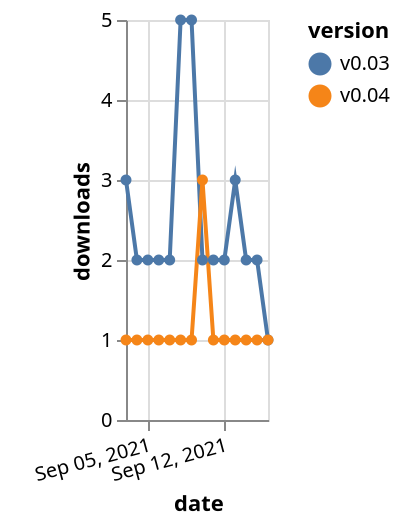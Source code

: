 {"$schema": "https://vega.github.io/schema/vega-lite/v5.json", "description": "A simple bar chart with embedded data.", "data": {"values": [{"date": "2021-09-03", "total": 2679, "delta": 3, "version": "v0.03"}, {"date": "2021-09-04", "total": 2681, "delta": 2, "version": "v0.03"}, {"date": "2021-09-05", "total": 2683, "delta": 2, "version": "v0.03"}, {"date": "2021-09-06", "total": 2685, "delta": 2, "version": "v0.03"}, {"date": "2021-09-07", "total": 2687, "delta": 2, "version": "v0.03"}, {"date": "2021-09-08", "total": 2692, "delta": 5, "version": "v0.03"}, {"date": "2021-09-09", "total": 2697, "delta": 5, "version": "v0.03"}, {"date": "2021-09-10", "total": 2699, "delta": 2, "version": "v0.03"}, {"date": "2021-09-11", "total": 2701, "delta": 2, "version": "v0.03"}, {"date": "2021-09-12", "total": 2703, "delta": 2, "version": "v0.03"}, {"date": "2021-09-13", "total": 2706, "delta": 3, "version": "v0.03"}, {"date": "2021-09-14", "total": 2708, "delta": 2, "version": "v0.03"}, {"date": "2021-09-15", "total": 2710, "delta": 2, "version": "v0.03"}, {"date": "2021-09-16", "total": 2711, "delta": 1, "version": "v0.03"}, {"date": "2021-09-03", "total": 166, "delta": 1, "version": "v0.04"}, {"date": "2021-09-04", "total": 167, "delta": 1, "version": "v0.04"}, {"date": "2021-09-05", "total": 168, "delta": 1, "version": "v0.04"}, {"date": "2021-09-06", "total": 169, "delta": 1, "version": "v0.04"}, {"date": "2021-09-07", "total": 170, "delta": 1, "version": "v0.04"}, {"date": "2021-09-08", "total": 171, "delta": 1, "version": "v0.04"}, {"date": "2021-09-09", "total": 172, "delta": 1, "version": "v0.04"}, {"date": "2021-09-10", "total": 175, "delta": 3, "version": "v0.04"}, {"date": "2021-09-11", "total": 176, "delta": 1, "version": "v0.04"}, {"date": "2021-09-12", "total": 177, "delta": 1, "version": "v0.04"}, {"date": "2021-09-13", "total": 178, "delta": 1, "version": "v0.04"}, {"date": "2021-09-14", "total": 179, "delta": 1, "version": "v0.04"}, {"date": "2021-09-15", "total": 180, "delta": 1, "version": "v0.04"}, {"date": "2021-09-16", "total": 181, "delta": 1, "version": "v0.04"}]}, "width": "container", "mark": {"type": "line", "point": {"filled": true}}, "encoding": {"x": {"field": "date", "type": "temporal", "timeUnit": "yearmonthdate", "title": "date", "axis": {"labelAngle": -15}}, "y": {"field": "delta", "type": "quantitative", "title": "downloads"}, "color": {"field": "version", "type": "nominal"}, "tooltip": {"field": "delta"}}}